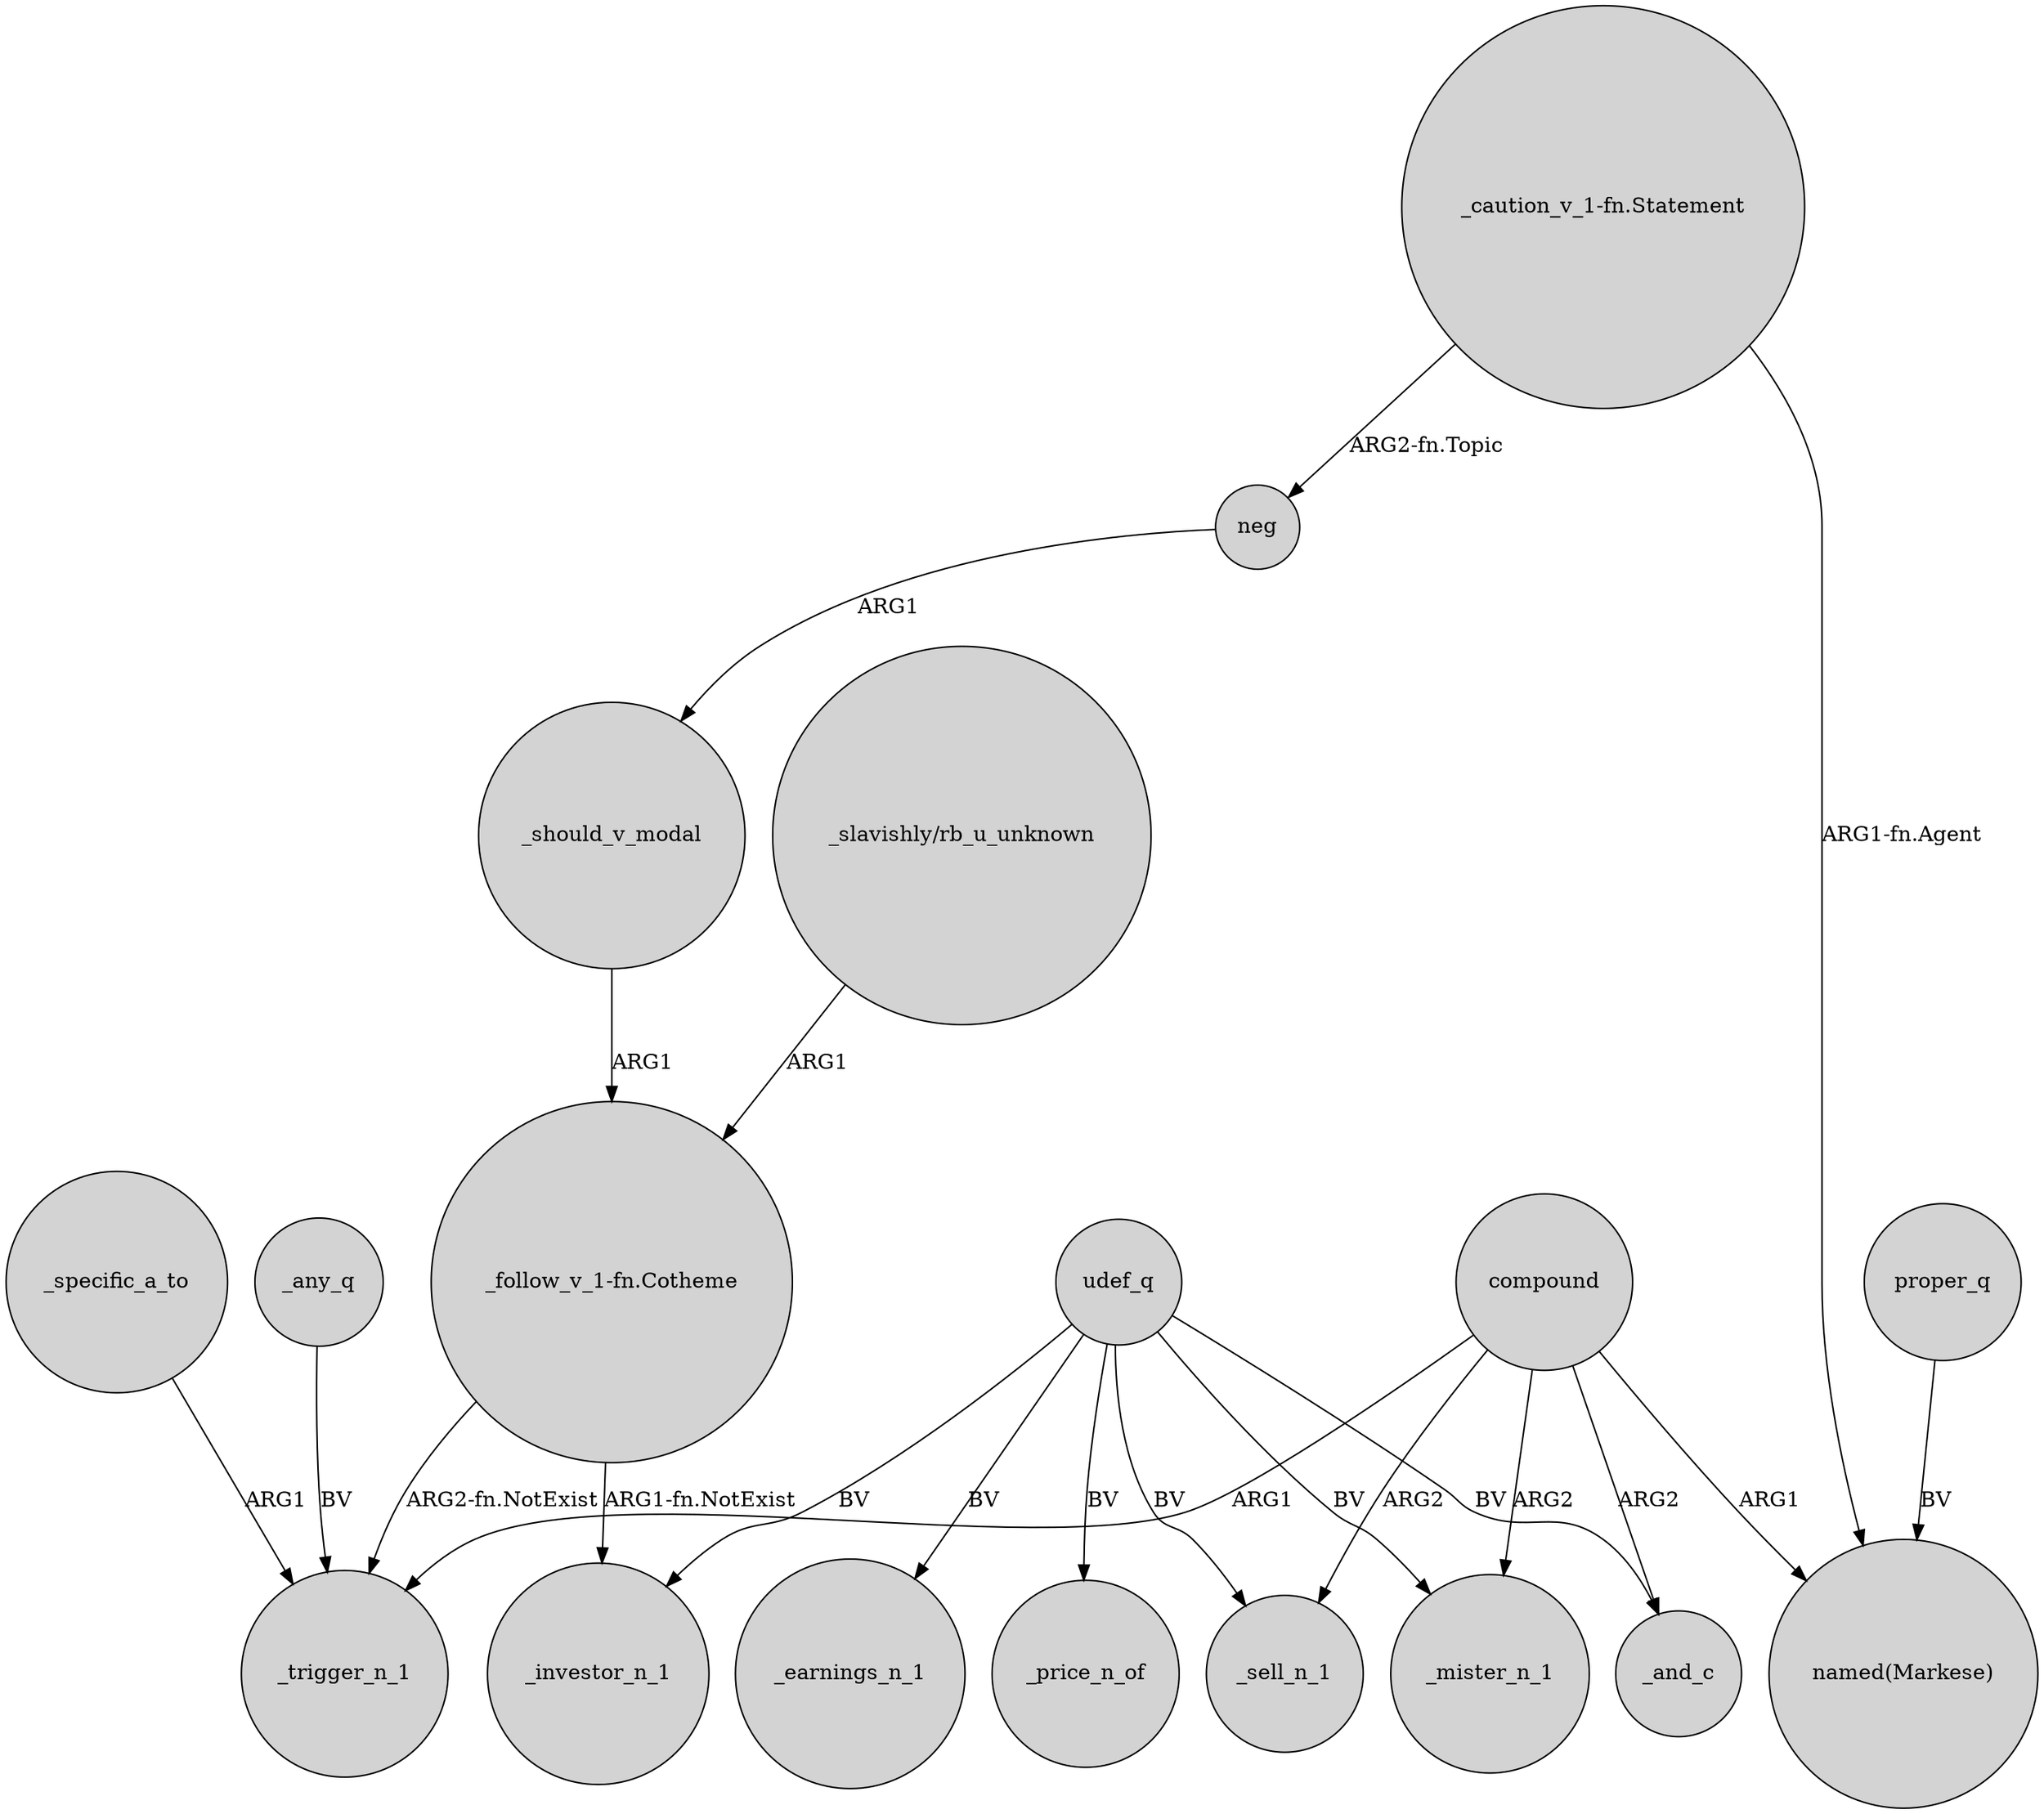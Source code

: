 digraph {
	node [shape=circle style=filled]
	udef_q -> _price_n_of [label=BV]
	_any_q -> _trigger_n_1 [label=BV]
	udef_q -> _investor_n_1 [label=BV]
	neg -> _should_v_modal [label=ARG1]
	compound -> _mister_n_1 [label=ARG2]
	compound -> _sell_n_1 [label=ARG2]
	udef_q -> _earnings_n_1 [label=BV]
	"_caution_v_1-fn.Statement" -> "named(Markese)" [label="ARG1-fn.Agent"]
	udef_q -> _mister_n_1 [label=BV]
	"_follow_v_1-fn.Cotheme" -> _trigger_n_1 [label="ARG2-fn.NotExist"]
	"_follow_v_1-fn.Cotheme" -> _investor_n_1 [label="ARG1-fn.NotExist"]
	udef_q -> _sell_n_1 [label=BV]
	_should_v_modal -> "_follow_v_1-fn.Cotheme" [label=ARG1]
	_specific_a_to -> _trigger_n_1 [label=ARG1]
	compound -> "named(Markese)" [label=ARG1]
	compound -> _and_c [label=ARG2]
	proper_q -> "named(Markese)" [label=BV]
	"_slavishly/rb_u_unknown" -> "_follow_v_1-fn.Cotheme" [label=ARG1]
	udef_q -> _and_c [label=BV]
	"_caution_v_1-fn.Statement" -> neg [label="ARG2-fn.Topic"]
	compound -> _trigger_n_1 [label=ARG1]
}
